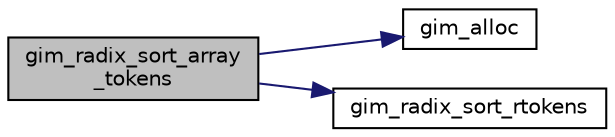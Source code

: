 digraph "gim_radix_sort_array_tokens"
{
  edge [fontname="Helvetica",fontsize="10",labelfontname="Helvetica",labelfontsize="10"];
  node [fontname="Helvetica",fontsize="10",shape=record];
  rankdir="LR";
  Node1 [label="gim_radix_sort_array\l_tokens",height=0.2,width=0.4,color="black", fillcolor="grey75", style="filled", fontcolor="black"];
  Node1 -> Node2 [color="midnightblue",fontsize="10",style="solid",fontname="Helvetica"];
  Node2 [label="gim_alloc",height=0.2,width=0.4,color="black", fillcolor="white", style="filled",URL="$gim__memory_8h.html#abbd1086b0e4b8c13c44b9404b052ae56",tooltip="Standar Memory functions. "];
  Node1 -> Node3 [color="midnightblue",fontsize="10",style="solid",fontname="Helvetica"];
  Node3 [label="gim_radix_sort_rtokens",height=0.2,width=0.4,color="black", fillcolor="white", style="filled",URL="$gim__radixsort_8h.html#a7465b49642a34b13aaaf84bc5b38ab67",tooltip="Radix sort for unsigned integer keys. "];
}

